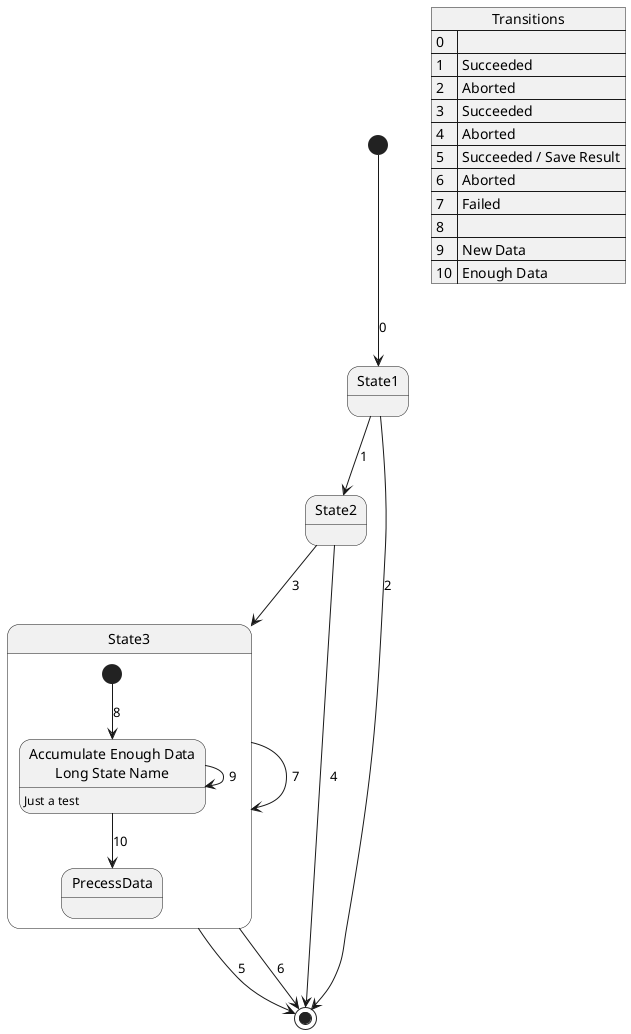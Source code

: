 @startuml

state Start <<start>>
state "State1" as State1
state "State2" as State2
state "State3" as State3 {
    state State3Start <<start>>
    state "Accumulate Enough Data\nLong State Name" as State3Accum
    State3Accum : Just a test
    state "PrecessData" as State3ProcessData
}
state End <<end>>

Start --> State1 : 0
State1 --> State2 : 1
State1 --> End : 2
State2 --> State3 : 3
State2 --> End : 4
State3 --> End : 5
State3 --> End : 6
State3 --> State3 : 7
State3Start --> State3Accum : 8
State3Accum --> State3Accum : 9
State3Accum --> State3ProcessData : 10

json Transitions {
    "0": "",
    "1": "Succeeded",
    "2": "Aborted",
    "3": "Succeeded",
    "4": "Aborted",
    "5": "Succeeded / Save Result",
    "6": "Aborted",
    "7": "Failed",
    "8": "",
    "9": "New Data",
    "10": "Enough Data"
}

@enduml